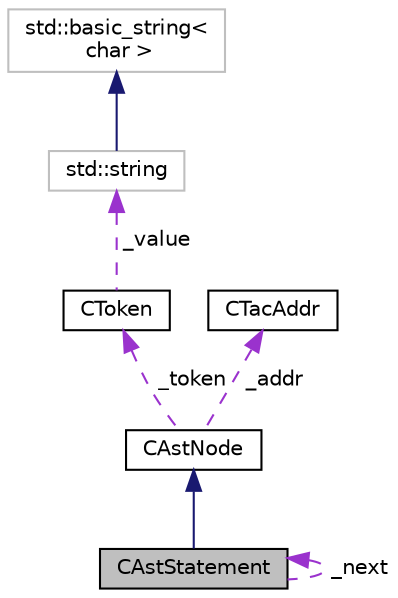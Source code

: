 digraph "CAstStatement"
{
  edge [fontname="Helvetica",fontsize="10",labelfontname="Helvetica",labelfontsize="10"];
  node [fontname="Helvetica",fontsize="10",shape=record];
  Node7 [label="CAstStatement",height=0.2,width=0.4,color="black", fillcolor="grey75", style="filled", fontcolor="black"];
  Node8 -> Node7 [dir="back",color="midnightblue",fontsize="10",style="solid",fontname="Helvetica"];
  Node8 [label="CAstNode",height=0.2,width=0.4,color="black", fillcolor="white", style="filled",URL="$classCAstNode.html",tooltip="AST base node. "];
  Node9 -> Node8 [dir="back",color="darkorchid3",fontsize="10",style="dashed",label=" _token" ,fontname="Helvetica"];
  Node9 [label="CToken",height=0.2,width=0.4,color="black", fillcolor="white", style="filled",URL="$classCToken.html",tooltip="token "];
  Node10 -> Node9 [dir="back",color="darkorchid3",fontsize="10",style="dashed",label=" _value" ,fontname="Helvetica"];
  Node10 [label="std::string",height=0.2,width=0.4,color="grey75", fillcolor="white", style="filled",tooltip="STL class. "];
  Node11 -> Node10 [dir="back",color="midnightblue",fontsize="10",style="solid",fontname="Helvetica"];
  Node11 [label="std::basic_string\<\l char \>",height=0.2,width=0.4,color="grey75", fillcolor="white", style="filled",tooltip="STL class. "];
  Node12 -> Node8 [dir="back",color="darkorchid3",fontsize="10",style="dashed",label=" _addr" ,fontname="Helvetica"];
  Node12 [label="CTacAddr",height=0.2,width=0.4,color="black", fillcolor="white", style="filled",URL="$classCTacAddr.html",tooltip="address class "];
  Node7 -> Node7 [dir="back",color="darkorchid3",fontsize="10",style="dashed",label=" _next" ,fontname="Helvetica"];
}
